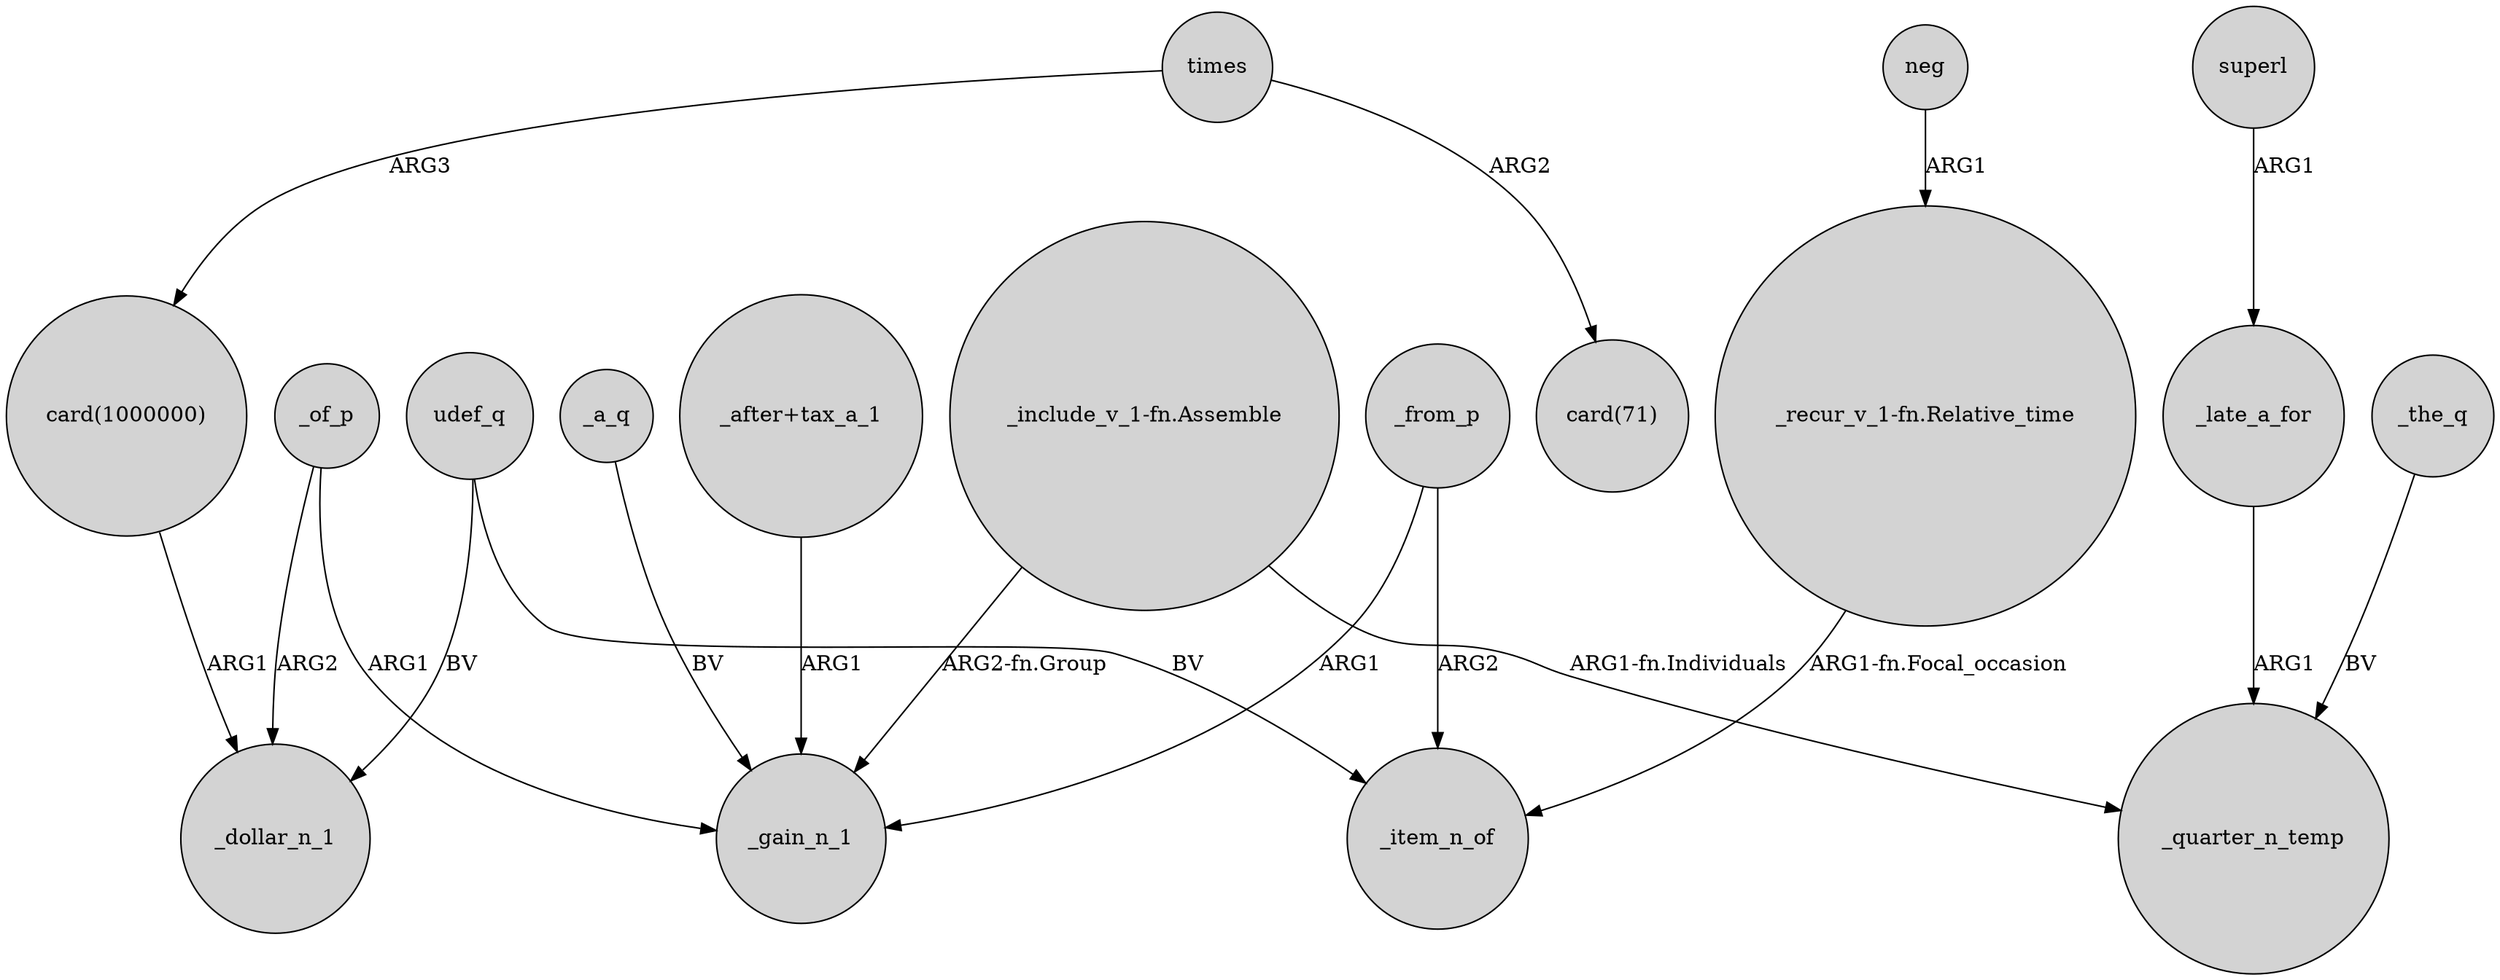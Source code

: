 digraph {
	node [shape=circle style=filled]
	times -> "card(1000000)" [label=ARG3]
	_late_a_for -> _quarter_n_temp [label=ARG1]
	"_after+tax_a_1" -> _gain_n_1 [label=ARG1]
	_from_p -> _item_n_of [label=ARG2]
	"_include_v_1-fn.Assemble" -> _gain_n_1 [label="ARG2-fn.Group"]
	_of_p -> _gain_n_1 [label=ARG1]
	_of_p -> _dollar_n_1 [label=ARG2]
	udef_q -> _dollar_n_1 [label=BV]
	"_recur_v_1-fn.Relative_time" -> _item_n_of [label="ARG1-fn.Focal_occasion"]
	_a_q -> _gain_n_1 [label=BV]
	_from_p -> _gain_n_1 [label=ARG1]
	"card(1000000)" -> _dollar_n_1 [label=ARG1]
	udef_q -> _item_n_of [label=BV]
	neg -> "_recur_v_1-fn.Relative_time" [label=ARG1]
	"_include_v_1-fn.Assemble" -> _quarter_n_temp [label="ARG1-fn.Individuals"]
	_the_q -> _quarter_n_temp [label=BV]
	times -> "card(71)" [label=ARG2]
	superl -> _late_a_for [label=ARG1]
}
